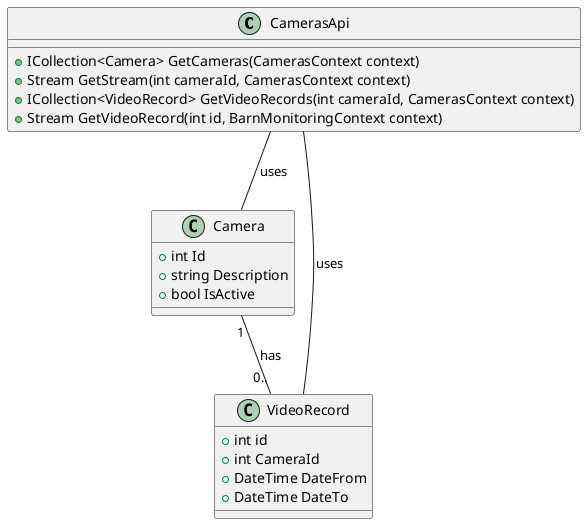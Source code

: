 @startuml C4 Cameras

class CamerasApi{
  +ICollection<Camera> GetCameras(CamerasContext context)
  +Stream GetStream(int cameraId, CamerasContext context)
  +ICollection<VideoRecord> GetVideoRecords(int cameraId, CamerasContext context)
  +Stream GetVideoRecord(int id, BarnMonitoringContext context)
}

class Camera {
  +int Id
  +string Description
  +bool IsActive
}

class VideoRecord {
  +int id
  +int CameraId
  +DateTime DateFrom
  +DateTime DateTo
}

CamerasApi -- Camera:uses
CamerasApi -- VideoRecord:uses

Camera "1" -- "0.." VideoRecord: has

@enduml